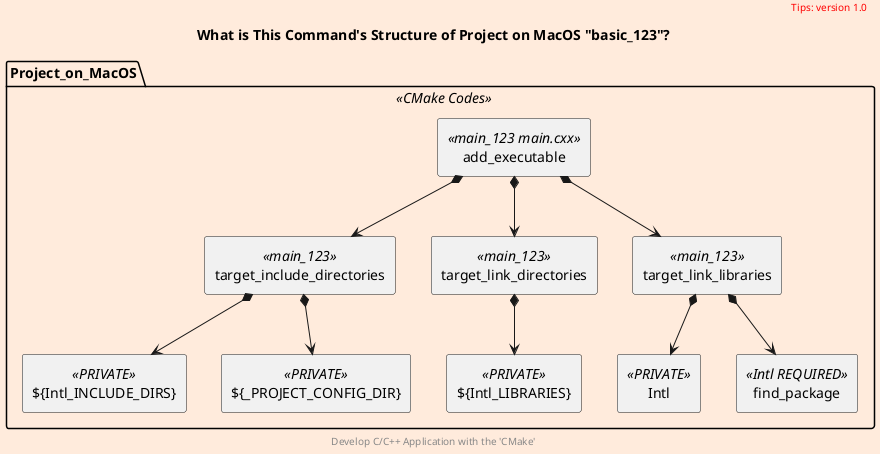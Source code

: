 @startuml what-command_macos
scale 600 width
skinparam backgroundColor #FFEBDC
scale 1

skinparam Folder {
  backgroundColor Olive
  borderColor orange
}

'left to right direction
package Project_on_MacOS <<CMake Codes>> as project_on_macOS {
    rectangle add_executable <<main_123 main.cxx>> as main_123

    rectangle target_include_directories <<main_123>> as target_include_dir
    rectangle "${Intl_INCLUDE_DIRS}" <<PRIVATE>> as Intl_INCLUDE_DIRS
    rectangle "${_PROJECT_CONFIG_DIR}" <<PRIVATE>> as _PROJECT_CONFIG_DIR
    target_include_dir *--> Intl_INCLUDE_DIRS
    target_include_dir *--> _PROJECT_CONFIG_DIR


    rectangle target_link_directories <<main_123>> as target_link_dir
    rectangle "${Intl_LIBRARIES}" <<PRIVATE>> as Intl_LIBRARIES
    target_link_dir *--> Intl_LIBRARIES

    rectangle target_link_libraries <<main_123>>  as target_link_lib
    rectangle "Intl" <<PRIVATE>> as Intl
    target_link_lib *--> Intl

    main_123 *--> target_include_dir
    main_123 *--> target_link_dir
    main_123 *--> target_link_lib

    rectangle find_package <<Intl REQUIRED>> as find_package
    target_link_lib *--> find_package
}


title
    What is This Command's Structure of Project on MacOS "basic_123"?
end title

header
<font color=red>Tips: version 1.0</font>
endheader

center footer Develop C/C++ Application with the 'CMake'

@enduml